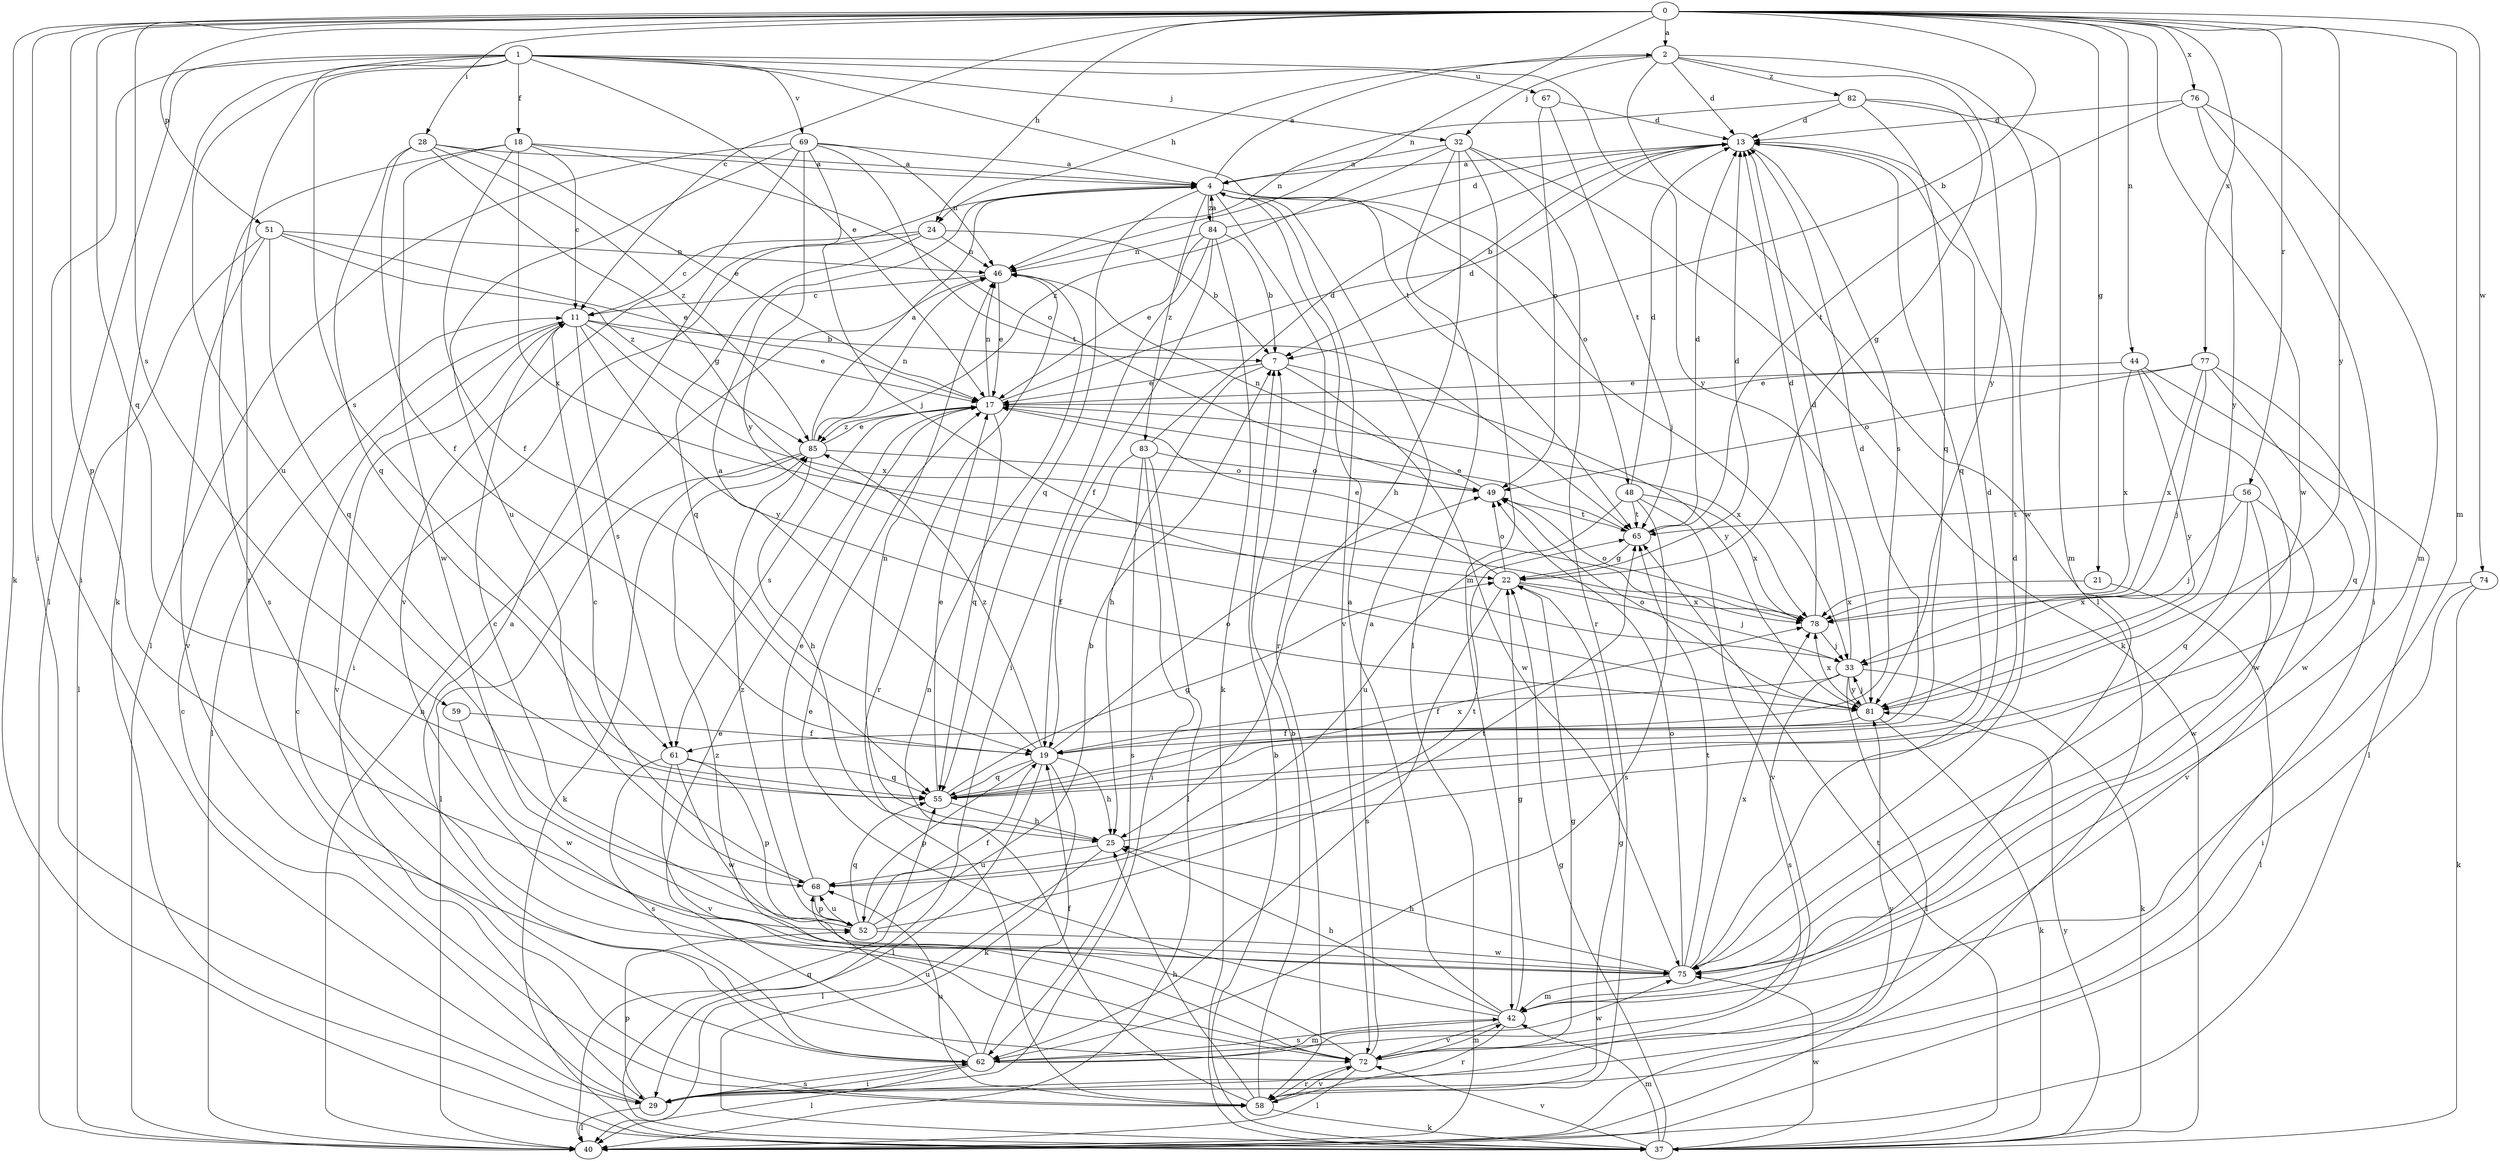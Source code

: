 strict digraph  {
0;
1;
2;
4;
7;
11;
13;
17;
18;
19;
21;
22;
24;
25;
28;
29;
32;
33;
37;
40;
42;
44;
46;
48;
49;
51;
52;
55;
56;
58;
59;
61;
62;
65;
67;
68;
69;
72;
74;
75;
76;
77;
78;
81;
82;
83;
84;
85;
0 -> 2  [label=a];
0 -> 7  [label=b];
0 -> 11  [label=c];
0 -> 21  [label=g];
0 -> 24  [label=h];
0 -> 28  [label=i];
0 -> 29  [label=i];
0 -> 37  [label=k];
0 -> 42  [label=m];
0 -> 44  [label=n];
0 -> 46  [label=n];
0 -> 51  [label=p];
0 -> 52  [label=p];
0 -> 55  [label=q];
0 -> 56  [label=r];
0 -> 59  [label=s];
0 -> 74  [label=w];
0 -> 75  [label=w];
0 -> 76  [label=x];
0 -> 77  [label=x];
0 -> 81  [label=y];
1 -> 17  [label=e];
1 -> 18  [label=f];
1 -> 29  [label=i];
1 -> 32  [label=j];
1 -> 37  [label=k];
1 -> 40  [label=l];
1 -> 58  [label=r];
1 -> 61  [label=s];
1 -> 65  [label=t];
1 -> 67  [label=u];
1 -> 68  [label=u];
1 -> 69  [label=v];
1 -> 81  [label=y];
2 -> 13  [label=d];
2 -> 24  [label=h];
2 -> 32  [label=j];
2 -> 40  [label=l];
2 -> 75  [label=w];
2 -> 81  [label=y];
2 -> 82  [label=z];
4 -> 2  [label=a];
4 -> 33  [label=j];
4 -> 48  [label=o];
4 -> 55  [label=q];
4 -> 58  [label=r];
4 -> 72  [label=v];
4 -> 83  [label=z];
4 -> 84  [label=z];
7 -> 17  [label=e];
7 -> 25  [label=h];
7 -> 75  [label=w];
7 -> 81  [label=y];
11 -> 7  [label=b];
11 -> 17  [label=e];
11 -> 40  [label=l];
11 -> 61  [label=s];
11 -> 72  [label=v];
11 -> 78  [label=x];
11 -> 81  [label=y];
13 -> 4  [label=a];
13 -> 7  [label=b];
13 -> 55  [label=q];
13 -> 61  [label=s];
17 -> 13  [label=d];
17 -> 46  [label=n];
17 -> 55  [label=q];
17 -> 61  [label=s];
17 -> 78  [label=x];
17 -> 85  [label=z];
18 -> 4  [label=a];
18 -> 11  [label=c];
18 -> 19  [label=f];
18 -> 49  [label=o];
18 -> 62  [label=s];
18 -> 75  [label=w];
18 -> 78  [label=x];
19 -> 4  [label=a];
19 -> 13  [label=d];
19 -> 25  [label=h];
19 -> 37  [label=k];
19 -> 40  [label=l];
19 -> 49  [label=o];
19 -> 52  [label=p];
19 -> 55  [label=q];
19 -> 85  [label=z];
21 -> 40  [label=l];
21 -> 78  [label=x];
22 -> 13  [label=d];
22 -> 17  [label=e];
22 -> 33  [label=j];
22 -> 49  [label=o];
22 -> 62  [label=s];
22 -> 78  [label=x];
24 -> 7  [label=b];
24 -> 11  [label=c];
24 -> 29  [label=i];
24 -> 46  [label=n];
24 -> 55  [label=q];
25 -> 13  [label=d];
25 -> 40  [label=l];
25 -> 46  [label=n];
25 -> 68  [label=u];
28 -> 4  [label=a];
28 -> 17  [label=e];
28 -> 19  [label=f];
28 -> 22  [label=g];
28 -> 55  [label=q];
28 -> 85  [label=z];
29 -> 11  [label=c];
29 -> 40  [label=l];
29 -> 52  [label=p];
29 -> 62  [label=s];
29 -> 81  [label=y];
32 -> 4  [label=a];
32 -> 25  [label=h];
32 -> 37  [label=k];
32 -> 40  [label=l];
32 -> 42  [label=m];
32 -> 58  [label=r];
32 -> 85  [label=z];
33 -> 13  [label=d];
33 -> 19  [label=f];
33 -> 37  [label=k];
33 -> 40  [label=l];
33 -> 62  [label=s];
33 -> 81  [label=y];
37 -> 7  [label=b];
37 -> 22  [label=g];
37 -> 42  [label=m];
37 -> 55  [label=q];
37 -> 65  [label=t];
37 -> 72  [label=v];
37 -> 75  [label=w];
37 -> 81  [label=y];
40 -> 46  [label=n];
42 -> 4  [label=a];
42 -> 17  [label=e];
42 -> 22  [label=g];
42 -> 25  [label=h];
42 -> 58  [label=r];
42 -> 62  [label=s];
42 -> 72  [label=v];
44 -> 17  [label=e];
44 -> 40  [label=l];
44 -> 75  [label=w];
44 -> 78  [label=x];
44 -> 81  [label=y];
46 -> 11  [label=c];
46 -> 17  [label=e];
46 -> 58  [label=r];
48 -> 13  [label=d];
48 -> 62  [label=s];
48 -> 65  [label=t];
48 -> 68  [label=u];
48 -> 72  [label=v];
48 -> 78  [label=x];
49 -> 46  [label=n];
49 -> 65  [label=t];
51 -> 17  [label=e];
51 -> 40  [label=l];
51 -> 46  [label=n];
51 -> 55  [label=q];
51 -> 72  [label=v];
51 -> 85  [label=z];
52 -> 7  [label=b];
52 -> 11  [label=c];
52 -> 19  [label=f];
52 -> 55  [label=q];
52 -> 65  [label=t];
52 -> 68  [label=u];
52 -> 75  [label=w];
52 -> 85  [label=z];
55 -> 17  [label=e];
55 -> 22  [label=g];
55 -> 25  [label=h];
55 -> 78  [label=x];
56 -> 33  [label=j];
56 -> 55  [label=q];
56 -> 65  [label=t];
56 -> 72  [label=v];
56 -> 75  [label=w];
58 -> 7  [label=b];
58 -> 11  [label=c];
58 -> 22  [label=g];
58 -> 25  [label=h];
58 -> 37  [label=k];
58 -> 46  [label=n];
58 -> 68  [label=u];
58 -> 72  [label=v];
59 -> 19  [label=f];
59 -> 75  [label=w];
61 -> 52  [label=p];
61 -> 55  [label=q];
61 -> 62  [label=s];
61 -> 72  [label=v];
61 -> 75  [label=w];
62 -> 4  [label=a];
62 -> 17  [label=e];
62 -> 19  [label=f];
62 -> 29  [label=i];
62 -> 40  [label=l];
62 -> 42  [label=m];
62 -> 68  [label=u];
62 -> 75  [label=w];
65 -> 13  [label=d];
65 -> 17  [label=e];
65 -> 22  [label=g];
67 -> 13  [label=d];
67 -> 49  [label=o];
67 -> 65  [label=t];
68 -> 11  [label=c];
68 -> 17  [label=e];
68 -> 52  [label=p];
68 -> 65  [label=t];
69 -> 4  [label=a];
69 -> 33  [label=j];
69 -> 40  [label=l];
69 -> 46  [label=n];
69 -> 65  [label=t];
69 -> 68  [label=u];
69 -> 72  [label=v];
69 -> 81  [label=y];
72 -> 4  [label=a];
72 -> 22  [label=g];
72 -> 40  [label=l];
72 -> 42  [label=m];
72 -> 58  [label=r];
72 -> 85  [label=z];
74 -> 29  [label=i];
74 -> 37  [label=k];
74 -> 78  [label=x];
75 -> 13  [label=d];
75 -> 25  [label=h];
75 -> 42  [label=m];
75 -> 49  [label=o];
75 -> 65  [label=t];
75 -> 78  [label=x];
76 -> 13  [label=d];
76 -> 29  [label=i];
76 -> 42  [label=m];
76 -> 65  [label=t];
76 -> 81  [label=y];
77 -> 17  [label=e];
77 -> 33  [label=j];
77 -> 49  [label=o];
77 -> 55  [label=q];
77 -> 75  [label=w];
77 -> 78  [label=x];
78 -> 13  [label=d];
78 -> 33  [label=j];
78 -> 49  [label=o];
81 -> 19  [label=f];
81 -> 33  [label=j];
81 -> 37  [label=k];
81 -> 49  [label=o];
81 -> 78  [label=x];
82 -> 13  [label=d];
82 -> 22  [label=g];
82 -> 42  [label=m];
82 -> 46  [label=n];
82 -> 55  [label=q];
83 -> 13  [label=d];
83 -> 19  [label=f];
83 -> 29  [label=i];
83 -> 40  [label=l];
83 -> 49  [label=o];
83 -> 62  [label=s];
84 -> 4  [label=a];
84 -> 7  [label=b];
84 -> 13  [label=d];
84 -> 17  [label=e];
84 -> 19  [label=f];
84 -> 29  [label=i];
84 -> 37  [label=k];
84 -> 46  [label=n];
85 -> 4  [label=a];
85 -> 17  [label=e];
85 -> 25  [label=h];
85 -> 37  [label=k];
85 -> 40  [label=l];
85 -> 46  [label=n];
85 -> 49  [label=o];
}
